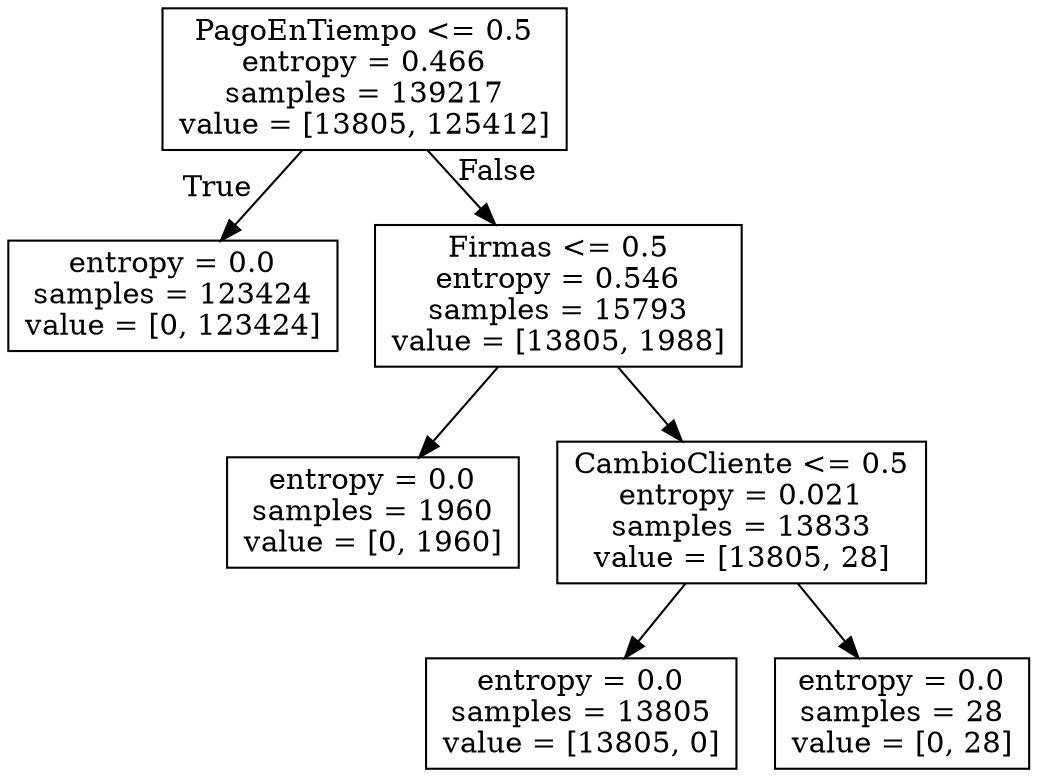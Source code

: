 digraph Tree {
node [shape=box] ;
0 [label="PagoEnTiempo <= 0.5\nentropy = 0.466\nsamples = 139217\nvalue = [13805, 125412]"] ;
1 [label="entropy = 0.0\nsamples = 123424\nvalue = [0, 123424]"] ;
0 -> 1 [labeldistance=2.5, labelangle=45, headlabel="True"] ;
2 [label="Firmas <= 0.5\nentropy = 0.546\nsamples = 15793\nvalue = [13805, 1988]"] ;
0 -> 2 [labeldistance=2.5, labelangle=-45, headlabel="False"] ;
3 [label="entropy = 0.0\nsamples = 1960\nvalue = [0, 1960]"] ;
2 -> 3 ;
4 [label="CambioCliente <= 0.5\nentropy = 0.021\nsamples = 13833\nvalue = [13805, 28]"] ;
2 -> 4 ;
5 [label="entropy = 0.0\nsamples = 13805\nvalue = [13805, 0]"] ;
4 -> 5 ;
6 [label="entropy = 0.0\nsamples = 28\nvalue = [0, 28]"] ;
4 -> 6 ;
}